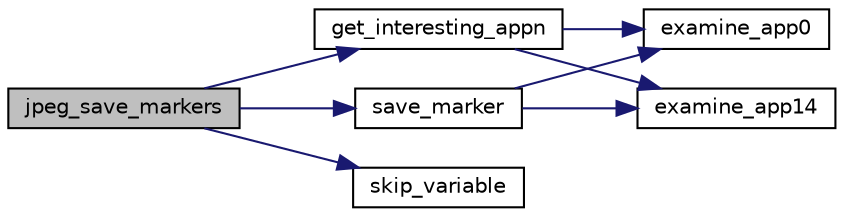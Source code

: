 digraph "jpeg_save_markers"
{
 // LATEX_PDF_SIZE
  bgcolor="transparent";
  edge [fontname="Helvetica",fontsize="10",labelfontname="Helvetica",labelfontsize="10"];
  node [fontname="Helvetica",fontsize="10",shape=record];
  rankdir="LR";
  Node98 [label="jpeg_save_markers",height=0.2,width=0.4,color="black", fillcolor="grey75", style="filled", fontcolor="black",tooltip=" "];
  Node98 -> Node99 [color="midnightblue",fontsize="10",style="solid",fontname="Helvetica"];
  Node99 [label="save_marker",height=0.2,width=0.4,color="black",URL="$jdmarker_8c.html#acba4eaea087c7946c5d51b3f15eb72a2",tooltip=" "];
  Node99 -> Node100 [color="midnightblue",fontsize="10",style="solid",fontname="Helvetica"];
  Node100 [label="examine_app0",height=0.2,width=0.4,color="black",URL="$jdmarker_8c.html#a95585da4af8c67557d1b243176a1cc2f",tooltip=" "];
  Node99 -> Node101 [color="midnightblue",fontsize="10",style="solid",fontname="Helvetica"];
  Node101 [label="examine_app14",height=0.2,width=0.4,color="black",URL="$jdmarker_8c.html#ad97698848844246d3361765025172931",tooltip=" "];
  Node98 -> Node102 [color="midnightblue",fontsize="10",style="solid",fontname="Helvetica"];
  Node102 [label="skip_variable",height=0.2,width=0.4,color="black",URL="$jdmarker_8c.html#a3e27a348c35d6008c19ace382ec756d0",tooltip=" "];
  Node98 -> Node103 [color="midnightblue",fontsize="10",style="solid",fontname="Helvetica"];
  Node103 [label="get_interesting_appn",height=0.2,width=0.4,color="black",URL="$jdmarker_8c.html#ad82019ab15e06b65c6119bbbce254b8f",tooltip=" "];
  Node103 -> Node100 [color="midnightblue",fontsize="10",style="solid",fontname="Helvetica"];
  Node103 -> Node101 [color="midnightblue",fontsize="10",style="solid",fontname="Helvetica"];
}
